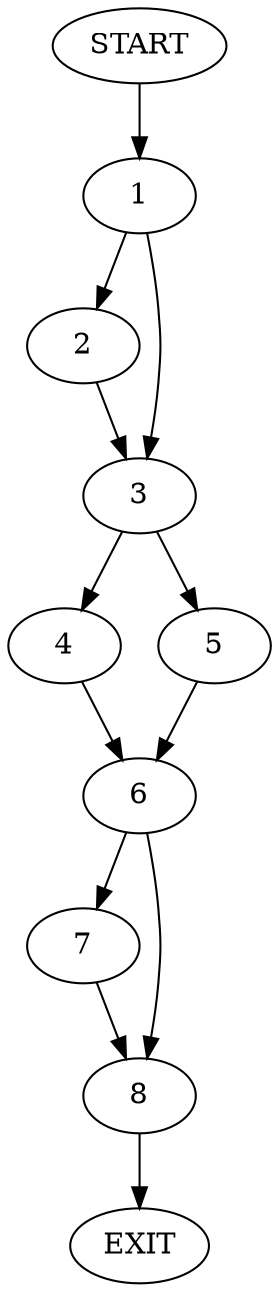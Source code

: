 digraph {
0 [label="START"]
9 [label="EXIT"]
0 -> 1
1 -> 2
1 -> 3
3 -> 4
3 -> 5
2 -> 3
4 -> 6
5 -> 6
6 -> 7
6 -> 8
8 -> 9
7 -> 8
}
